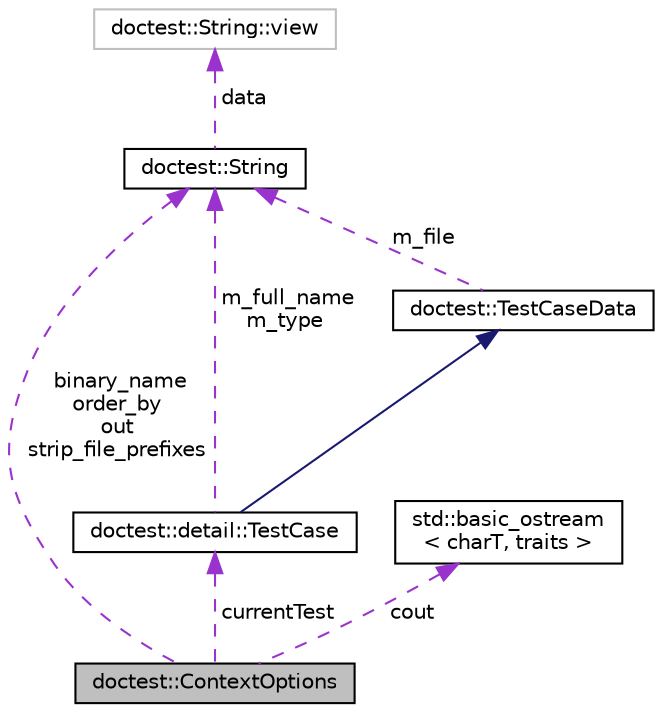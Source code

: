 digraph "doctest::ContextOptions"
{
 // LATEX_PDF_SIZE
  edge [fontname="Helvetica",fontsize="10",labelfontname="Helvetica",labelfontsize="10"];
  node [fontname="Helvetica",fontsize="10",shape=record];
  Node1 [label="doctest::ContextOptions",height=0.2,width=0.4,color="black", fillcolor="grey75", style="filled", fontcolor="black",tooltip="OCLINT too many fields."];
  Node2 -> Node1 [dir="back",color="darkorchid3",fontsize="10",style="dashed",label=" binary_name\norder_by\nout\nstrip_file_prefixes" ,fontname="Helvetica"];
  Node2 [label="doctest::String",height=0.2,width=0.4,color="black", fillcolor="white", style="filled",URL="$classdoctest_1_1String.html",tooltip=" "];
  Node3 -> Node2 [dir="back",color="darkorchid3",fontsize="10",style="dashed",label=" data" ,fontname="Helvetica"];
  Node3 [label="doctest::String::view",height=0.2,width=0.4,color="grey75", fillcolor="white", style="filled",tooltip=" "];
  Node4 -> Node1 [dir="back",color="darkorchid3",fontsize="10",style="dashed",label=" currentTest" ,fontname="Helvetica"];
  Node4 [label="doctest::detail::TestCase",height=0.2,width=0.4,color="black", fillcolor="white", style="filled",URL="$structdoctest_1_1detail_1_1TestCase.html",tooltip=" "];
  Node5 -> Node4 [dir="back",color="midnightblue",fontsize="10",style="solid",fontname="Helvetica"];
  Node5 [label="doctest::TestCaseData",height=0.2,width=0.4,color="black", fillcolor="white", style="filled",URL="$structdoctest_1_1TestCaseData.html",tooltip=" "];
  Node2 -> Node5 [dir="back",color="darkorchid3",fontsize="10",style="dashed",label=" m_file" ,fontname="Helvetica"];
  Node2 -> Node4 [dir="back",color="darkorchid3",fontsize="10",style="dashed",label=" m_full_name\nm_type" ,fontname="Helvetica"];
  Node6 -> Node1 [dir="back",color="darkorchid3",fontsize="10",style="dashed",label=" cout" ,fontname="Helvetica"];
  Node6 [label="std::basic_ostream\l\< charT, traits \>",height=0.2,width=0.4,color="black", fillcolor="white", style="filled",URL="$classstd_1_1basic__ostream.html",tooltip=" "];
}
